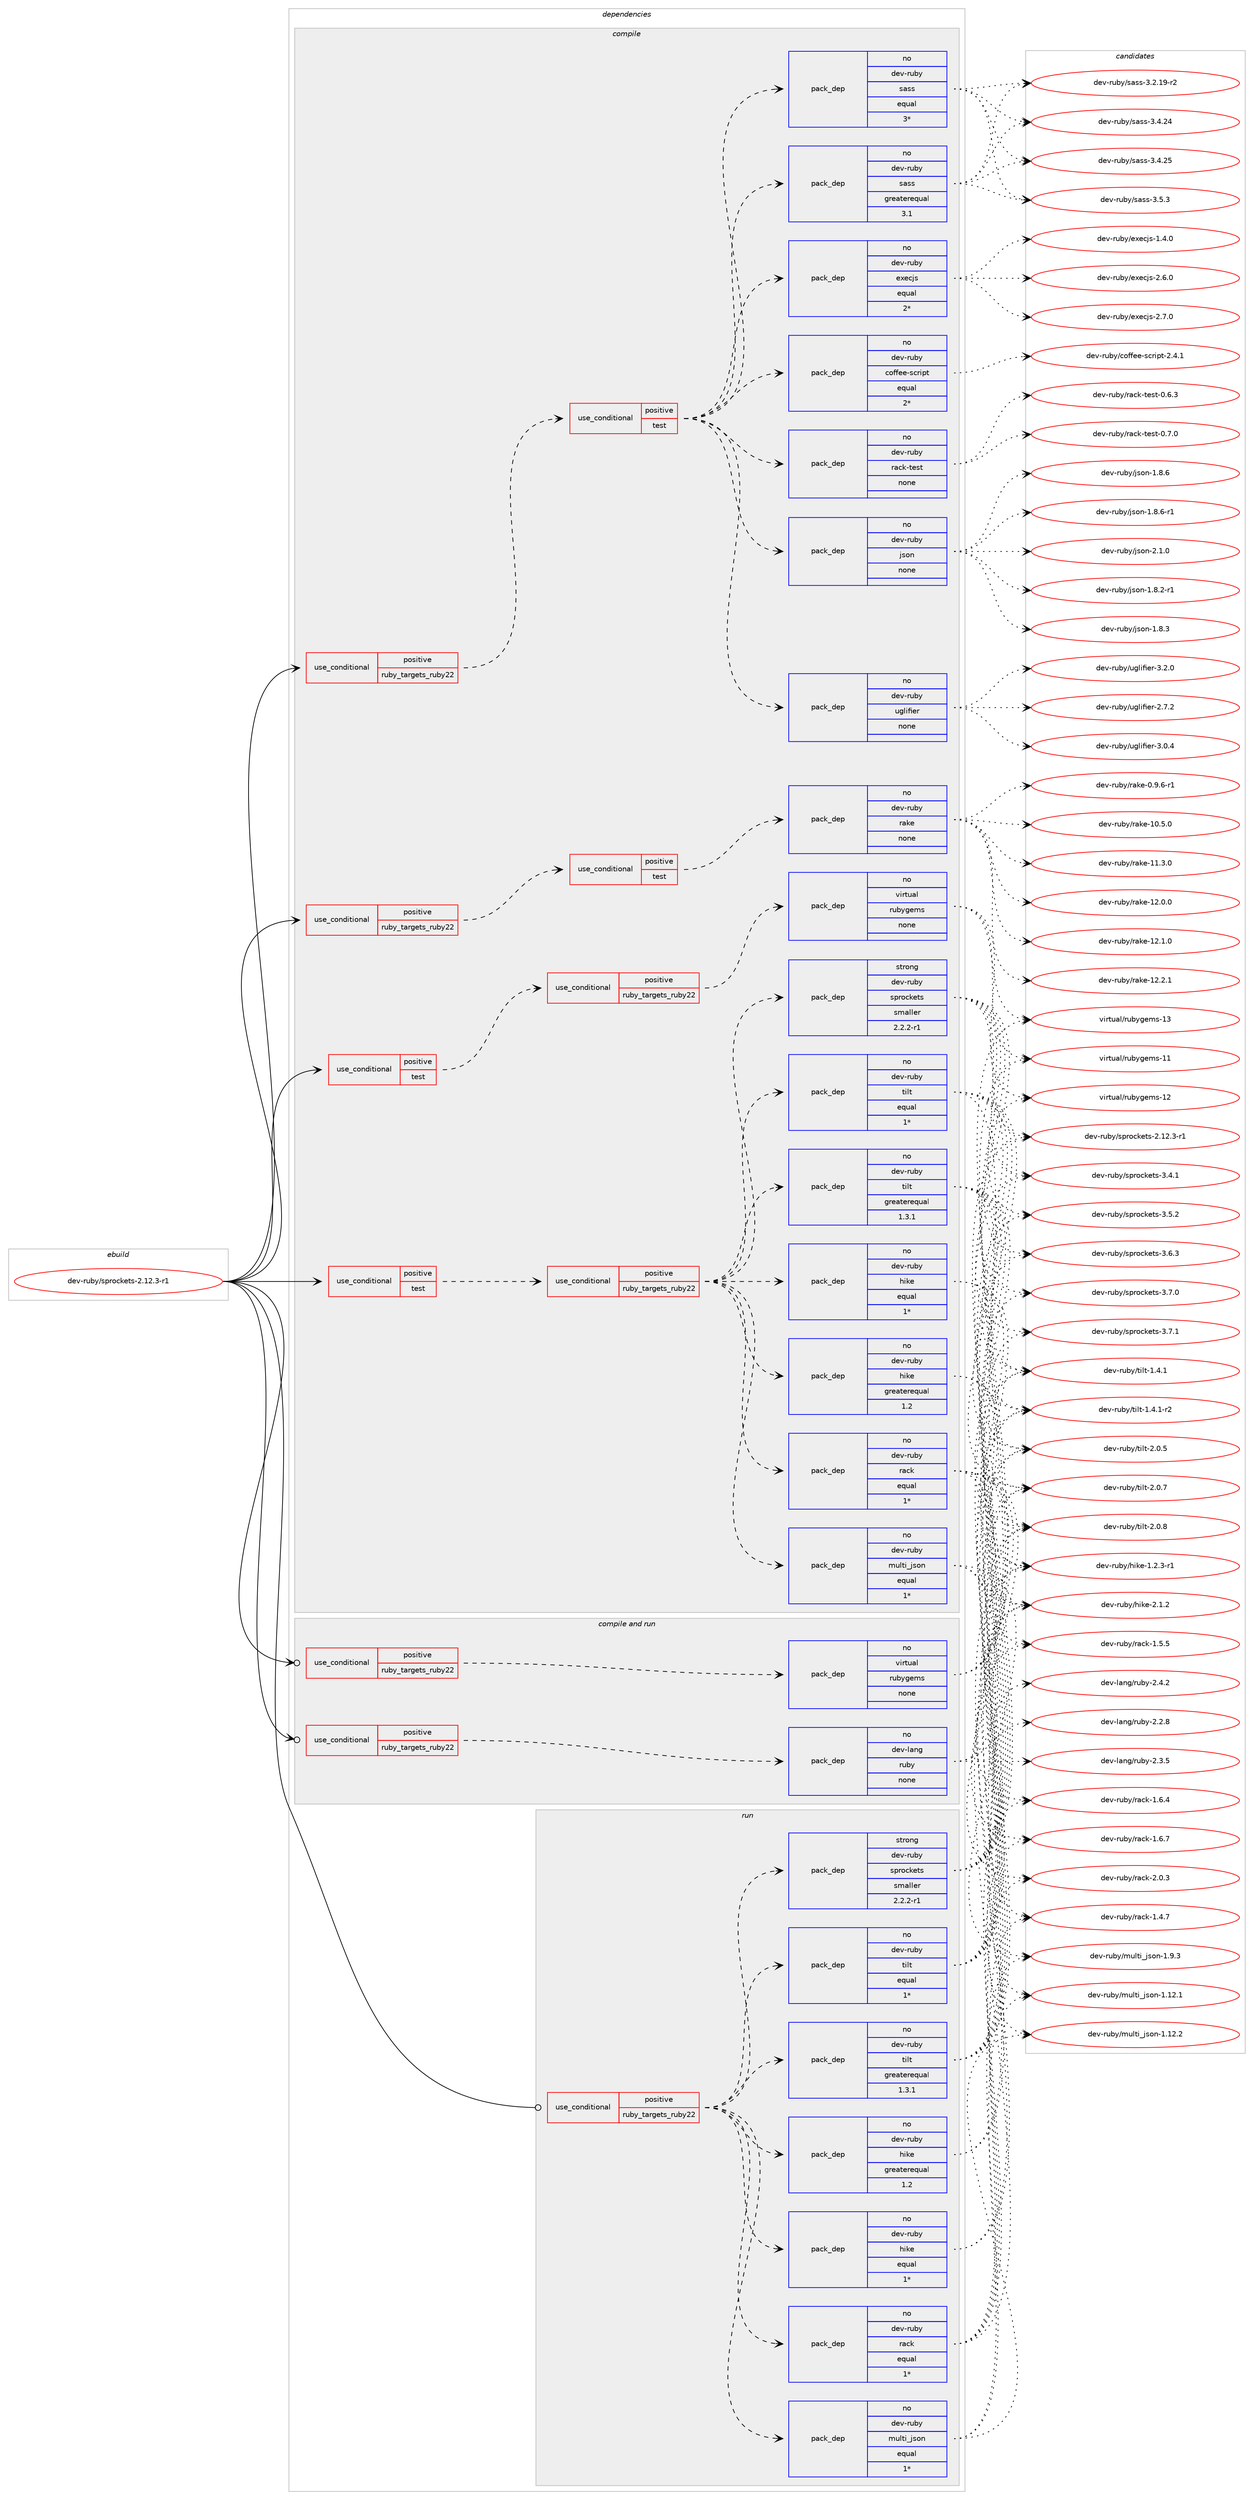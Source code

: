 digraph prolog {

# *************
# Graph options
# *************

newrank=true;
concentrate=true;
compound=true;
graph [rankdir=LR,fontname=Helvetica,fontsize=10,ranksep=1.5];#, ranksep=2.5, nodesep=0.2];
edge  [arrowhead=vee];
node  [fontname=Helvetica,fontsize=10];

# **********
# The ebuild
# **********

subgraph cluster_leftcol {
color=gray;
rank=same;
label=<<i>ebuild</i>>;
id [label="dev-ruby/sprockets-2.12.3-r1", color=red, width=4, href="../dev-ruby/sprockets-2.12.3-r1.svg"];
}

# ****************
# The dependencies
# ****************

subgraph cluster_midcol {
color=gray;
label=<<i>dependencies</i>>;
subgraph cluster_compile {
fillcolor="#eeeeee";
style=filled;
label=<<i>compile</i>>;
subgraph cond73875 {
dependency272503 [label=<<TABLE BORDER="0" CELLBORDER="1" CELLSPACING="0" CELLPADDING="4"><TR><TD ROWSPAN="3" CELLPADDING="10">use_conditional</TD></TR><TR><TD>positive</TD></TR><TR><TD>ruby_targets_ruby22</TD></TR></TABLE>>, shape=none, color=red];
subgraph cond73876 {
dependency272504 [label=<<TABLE BORDER="0" CELLBORDER="1" CELLSPACING="0" CELLPADDING="4"><TR><TD ROWSPAN="3" CELLPADDING="10">use_conditional</TD></TR><TR><TD>positive</TD></TR><TR><TD>test</TD></TR></TABLE>>, shape=none, color=red];
subgraph pack194512 {
dependency272505 [label=<<TABLE BORDER="0" CELLBORDER="1" CELLSPACING="0" CELLPADDING="4" WIDTH="220"><TR><TD ROWSPAN="6" CELLPADDING="30">pack_dep</TD></TR><TR><TD WIDTH="110">no</TD></TR><TR><TD>dev-ruby</TD></TR><TR><TD>json</TD></TR><TR><TD>none</TD></TR><TR><TD></TD></TR></TABLE>>, shape=none, color=blue];
}
dependency272504:e -> dependency272505:w [weight=20,style="dashed",arrowhead="vee"];
subgraph pack194513 {
dependency272506 [label=<<TABLE BORDER="0" CELLBORDER="1" CELLSPACING="0" CELLPADDING="4" WIDTH="220"><TR><TD ROWSPAN="6" CELLPADDING="30">pack_dep</TD></TR><TR><TD WIDTH="110">no</TD></TR><TR><TD>dev-ruby</TD></TR><TR><TD>rack-test</TD></TR><TR><TD>none</TD></TR><TR><TD></TD></TR></TABLE>>, shape=none, color=blue];
}
dependency272504:e -> dependency272506:w [weight=20,style="dashed",arrowhead="vee"];
subgraph pack194514 {
dependency272507 [label=<<TABLE BORDER="0" CELLBORDER="1" CELLSPACING="0" CELLPADDING="4" WIDTH="220"><TR><TD ROWSPAN="6" CELLPADDING="30">pack_dep</TD></TR><TR><TD WIDTH="110">no</TD></TR><TR><TD>dev-ruby</TD></TR><TR><TD>coffee-script</TD></TR><TR><TD>equal</TD></TR><TR><TD>2*</TD></TR></TABLE>>, shape=none, color=blue];
}
dependency272504:e -> dependency272507:w [weight=20,style="dashed",arrowhead="vee"];
subgraph pack194515 {
dependency272508 [label=<<TABLE BORDER="0" CELLBORDER="1" CELLSPACING="0" CELLPADDING="4" WIDTH="220"><TR><TD ROWSPAN="6" CELLPADDING="30">pack_dep</TD></TR><TR><TD WIDTH="110">no</TD></TR><TR><TD>dev-ruby</TD></TR><TR><TD>execjs</TD></TR><TR><TD>equal</TD></TR><TR><TD>2*</TD></TR></TABLE>>, shape=none, color=blue];
}
dependency272504:e -> dependency272508:w [weight=20,style="dashed",arrowhead="vee"];
subgraph pack194516 {
dependency272509 [label=<<TABLE BORDER="0" CELLBORDER="1" CELLSPACING="0" CELLPADDING="4" WIDTH="220"><TR><TD ROWSPAN="6" CELLPADDING="30">pack_dep</TD></TR><TR><TD WIDTH="110">no</TD></TR><TR><TD>dev-ruby</TD></TR><TR><TD>sass</TD></TR><TR><TD>equal</TD></TR><TR><TD>3*</TD></TR></TABLE>>, shape=none, color=blue];
}
dependency272504:e -> dependency272509:w [weight=20,style="dashed",arrowhead="vee"];
subgraph pack194517 {
dependency272510 [label=<<TABLE BORDER="0" CELLBORDER="1" CELLSPACING="0" CELLPADDING="4" WIDTH="220"><TR><TD ROWSPAN="6" CELLPADDING="30">pack_dep</TD></TR><TR><TD WIDTH="110">no</TD></TR><TR><TD>dev-ruby</TD></TR><TR><TD>sass</TD></TR><TR><TD>greaterequal</TD></TR><TR><TD>3.1</TD></TR></TABLE>>, shape=none, color=blue];
}
dependency272504:e -> dependency272510:w [weight=20,style="dashed",arrowhead="vee"];
subgraph pack194518 {
dependency272511 [label=<<TABLE BORDER="0" CELLBORDER="1" CELLSPACING="0" CELLPADDING="4" WIDTH="220"><TR><TD ROWSPAN="6" CELLPADDING="30">pack_dep</TD></TR><TR><TD WIDTH="110">no</TD></TR><TR><TD>dev-ruby</TD></TR><TR><TD>uglifier</TD></TR><TR><TD>none</TD></TR><TR><TD></TD></TR></TABLE>>, shape=none, color=blue];
}
dependency272504:e -> dependency272511:w [weight=20,style="dashed",arrowhead="vee"];
}
dependency272503:e -> dependency272504:w [weight=20,style="dashed",arrowhead="vee"];
}
id:e -> dependency272503:w [weight=20,style="solid",arrowhead="vee"];
subgraph cond73877 {
dependency272512 [label=<<TABLE BORDER="0" CELLBORDER="1" CELLSPACING="0" CELLPADDING="4"><TR><TD ROWSPAN="3" CELLPADDING="10">use_conditional</TD></TR><TR><TD>positive</TD></TR><TR><TD>ruby_targets_ruby22</TD></TR></TABLE>>, shape=none, color=red];
subgraph cond73878 {
dependency272513 [label=<<TABLE BORDER="0" CELLBORDER="1" CELLSPACING="0" CELLPADDING="4"><TR><TD ROWSPAN="3" CELLPADDING="10">use_conditional</TD></TR><TR><TD>positive</TD></TR><TR><TD>test</TD></TR></TABLE>>, shape=none, color=red];
subgraph pack194519 {
dependency272514 [label=<<TABLE BORDER="0" CELLBORDER="1" CELLSPACING="0" CELLPADDING="4" WIDTH="220"><TR><TD ROWSPAN="6" CELLPADDING="30">pack_dep</TD></TR><TR><TD WIDTH="110">no</TD></TR><TR><TD>dev-ruby</TD></TR><TR><TD>rake</TD></TR><TR><TD>none</TD></TR><TR><TD></TD></TR></TABLE>>, shape=none, color=blue];
}
dependency272513:e -> dependency272514:w [weight=20,style="dashed",arrowhead="vee"];
}
dependency272512:e -> dependency272513:w [weight=20,style="dashed",arrowhead="vee"];
}
id:e -> dependency272512:w [weight=20,style="solid",arrowhead="vee"];
subgraph cond73879 {
dependency272515 [label=<<TABLE BORDER="0" CELLBORDER="1" CELLSPACING="0" CELLPADDING="4"><TR><TD ROWSPAN="3" CELLPADDING="10">use_conditional</TD></TR><TR><TD>positive</TD></TR><TR><TD>test</TD></TR></TABLE>>, shape=none, color=red];
subgraph cond73880 {
dependency272516 [label=<<TABLE BORDER="0" CELLBORDER="1" CELLSPACING="0" CELLPADDING="4"><TR><TD ROWSPAN="3" CELLPADDING="10">use_conditional</TD></TR><TR><TD>positive</TD></TR><TR><TD>ruby_targets_ruby22</TD></TR></TABLE>>, shape=none, color=red];
subgraph pack194520 {
dependency272517 [label=<<TABLE BORDER="0" CELLBORDER="1" CELLSPACING="0" CELLPADDING="4" WIDTH="220"><TR><TD ROWSPAN="6" CELLPADDING="30">pack_dep</TD></TR><TR><TD WIDTH="110">no</TD></TR><TR><TD>dev-ruby</TD></TR><TR><TD>hike</TD></TR><TR><TD>equal</TD></TR><TR><TD>1*</TD></TR></TABLE>>, shape=none, color=blue];
}
dependency272516:e -> dependency272517:w [weight=20,style="dashed",arrowhead="vee"];
subgraph pack194521 {
dependency272518 [label=<<TABLE BORDER="0" CELLBORDER="1" CELLSPACING="0" CELLPADDING="4" WIDTH="220"><TR><TD ROWSPAN="6" CELLPADDING="30">pack_dep</TD></TR><TR><TD WIDTH="110">no</TD></TR><TR><TD>dev-ruby</TD></TR><TR><TD>hike</TD></TR><TR><TD>greaterequal</TD></TR><TR><TD>1.2</TD></TR></TABLE>>, shape=none, color=blue];
}
dependency272516:e -> dependency272518:w [weight=20,style="dashed",arrowhead="vee"];
subgraph pack194522 {
dependency272519 [label=<<TABLE BORDER="0" CELLBORDER="1" CELLSPACING="0" CELLPADDING="4" WIDTH="220"><TR><TD ROWSPAN="6" CELLPADDING="30">pack_dep</TD></TR><TR><TD WIDTH="110">no</TD></TR><TR><TD>dev-ruby</TD></TR><TR><TD>multi_json</TD></TR><TR><TD>equal</TD></TR><TR><TD>1*</TD></TR></TABLE>>, shape=none, color=blue];
}
dependency272516:e -> dependency272519:w [weight=20,style="dashed",arrowhead="vee"];
subgraph pack194523 {
dependency272520 [label=<<TABLE BORDER="0" CELLBORDER="1" CELLSPACING="0" CELLPADDING="4" WIDTH="220"><TR><TD ROWSPAN="6" CELLPADDING="30">pack_dep</TD></TR><TR><TD WIDTH="110">no</TD></TR><TR><TD>dev-ruby</TD></TR><TR><TD>rack</TD></TR><TR><TD>equal</TD></TR><TR><TD>1*</TD></TR></TABLE>>, shape=none, color=blue];
}
dependency272516:e -> dependency272520:w [weight=20,style="dashed",arrowhead="vee"];
subgraph pack194524 {
dependency272521 [label=<<TABLE BORDER="0" CELLBORDER="1" CELLSPACING="0" CELLPADDING="4" WIDTH="220"><TR><TD ROWSPAN="6" CELLPADDING="30">pack_dep</TD></TR><TR><TD WIDTH="110">no</TD></TR><TR><TD>dev-ruby</TD></TR><TR><TD>tilt</TD></TR><TR><TD>equal</TD></TR><TR><TD>1*</TD></TR></TABLE>>, shape=none, color=blue];
}
dependency272516:e -> dependency272521:w [weight=20,style="dashed",arrowhead="vee"];
subgraph pack194525 {
dependency272522 [label=<<TABLE BORDER="0" CELLBORDER="1" CELLSPACING="0" CELLPADDING="4" WIDTH="220"><TR><TD ROWSPAN="6" CELLPADDING="30">pack_dep</TD></TR><TR><TD WIDTH="110">no</TD></TR><TR><TD>dev-ruby</TD></TR><TR><TD>tilt</TD></TR><TR><TD>greaterequal</TD></TR><TR><TD>1.3.1</TD></TR></TABLE>>, shape=none, color=blue];
}
dependency272516:e -> dependency272522:w [weight=20,style="dashed",arrowhead="vee"];
subgraph pack194526 {
dependency272523 [label=<<TABLE BORDER="0" CELLBORDER="1" CELLSPACING="0" CELLPADDING="4" WIDTH="220"><TR><TD ROWSPAN="6" CELLPADDING="30">pack_dep</TD></TR><TR><TD WIDTH="110">strong</TD></TR><TR><TD>dev-ruby</TD></TR><TR><TD>sprockets</TD></TR><TR><TD>smaller</TD></TR><TR><TD>2.2.2-r1</TD></TR></TABLE>>, shape=none, color=blue];
}
dependency272516:e -> dependency272523:w [weight=20,style="dashed",arrowhead="vee"];
}
dependency272515:e -> dependency272516:w [weight=20,style="dashed",arrowhead="vee"];
}
id:e -> dependency272515:w [weight=20,style="solid",arrowhead="vee"];
subgraph cond73881 {
dependency272524 [label=<<TABLE BORDER="0" CELLBORDER="1" CELLSPACING="0" CELLPADDING="4"><TR><TD ROWSPAN="3" CELLPADDING="10">use_conditional</TD></TR><TR><TD>positive</TD></TR><TR><TD>test</TD></TR></TABLE>>, shape=none, color=red];
subgraph cond73882 {
dependency272525 [label=<<TABLE BORDER="0" CELLBORDER="1" CELLSPACING="0" CELLPADDING="4"><TR><TD ROWSPAN="3" CELLPADDING="10">use_conditional</TD></TR><TR><TD>positive</TD></TR><TR><TD>ruby_targets_ruby22</TD></TR></TABLE>>, shape=none, color=red];
subgraph pack194527 {
dependency272526 [label=<<TABLE BORDER="0" CELLBORDER="1" CELLSPACING="0" CELLPADDING="4" WIDTH="220"><TR><TD ROWSPAN="6" CELLPADDING="30">pack_dep</TD></TR><TR><TD WIDTH="110">no</TD></TR><TR><TD>virtual</TD></TR><TR><TD>rubygems</TD></TR><TR><TD>none</TD></TR><TR><TD></TD></TR></TABLE>>, shape=none, color=blue];
}
dependency272525:e -> dependency272526:w [weight=20,style="dashed",arrowhead="vee"];
}
dependency272524:e -> dependency272525:w [weight=20,style="dashed",arrowhead="vee"];
}
id:e -> dependency272524:w [weight=20,style="solid",arrowhead="vee"];
}
subgraph cluster_compileandrun {
fillcolor="#eeeeee";
style=filled;
label=<<i>compile and run</i>>;
subgraph cond73883 {
dependency272527 [label=<<TABLE BORDER="0" CELLBORDER="1" CELLSPACING="0" CELLPADDING="4"><TR><TD ROWSPAN="3" CELLPADDING="10">use_conditional</TD></TR><TR><TD>positive</TD></TR><TR><TD>ruby_targets_ruby22</TD></TR></TABLE>>, shape=none, color=red];
subgraph pack194528 {
dependency272528 [label=<<TABLE BORDER="0" CELLBORDER="1" CELLSPACING="0" CELLPADDING="4" WIDTH="220"><TR><TD ROWSPAN="6" CELLPADDING="30">pack_dep</TD></TR><TR><TD WIDTH="110">no</TD></TR><TR><TD>dev-lang</TD></TR><TR><TD>ruby</TD></TR><TR><TD>none</TD></TR><TR><TD></TD></TR></TABLE>>, shape=none, color=blue];
}
dependency272527:e -> dependency272528:w [weight=20,style="dashed",arrowhead="vee"];
}
id:e -> dependency272527:w [weight=20,style="solid",arrowhead="odotvee"];
subgraph cond73884 {
dependency272529 [label=<<TABLE BORDER="0" CELLBORDER="1" CELLSPACING="0" CELLPADDING="4"><TR><TD ROWSPAN="3" CELLPADDING="10">use_conditional</TD></TR><TR><TD>positive</TD></TR><TR><TD>ruby_targets_ruby22</TD></TR></TABLE>>, shape=none, color=red];
subgraph pack194529 {
dependency272530 [label=<<TABLE BORDER="0" CELLBORDER="1" CELLSPACING="0" CELLPADDING="4" WIDTH="220"><TR><TD ROWSPAN="6" CELLPADDING="30">pack_dep</TD></TR><TR><TD WIDTH="110">no</TD></TR><TR><TD>virtual</TD></TR><TR><TD>rubygems</TD></TR><TR><TD>none</TD></TR><TR><TD></TD></TR></TABLE>>, shape=none, color=blue];
}
dependency272529:e -> dependency272530:w [weight=20,style="dashed",arrowhead="vee"];
}
id:e -> dependency272529:w [weight=20,style="solid",arrowhead="odotvee"];
}
subgraph cluster_run {
fillcolor="#eeeeee";
style=filled;
label=<<i>run</i>>;
subgraph cond73885 {
dependency272531 [label=<<TABLE BORDER="0" CELLBORDER="1" CELLSPACING="0" CELLPADDING="4"><TR><TD ROWSPAN="3" CELLPADDING="10">use_conditional</TD></TR><TR><TD>positive</TD></TR><TR><TD>ruby_targets_ruby22</TD></TR></TABLE>>, shape=none, color=red];
subgraph pack194530 {
dependency272532 [label=<<TABLE BORDER="0" CELLBORDER="1" CELLSPACING="0" CELLPADDING="4" WIDTH="220"><TR><TD ROWSPAN="6" CELLPADDING="30">pack_dep</TD></TR><TR><TD WIDTH="110">no</TD></TR><TR><TD>dev-ruby</TD></TR><TR><TD>hike</TD></TR><TR><TD>equal</TD></TR><TR><TD>1*</TD></TR></TABLE>>, shape=none, color=blue];
}
dependency272531:e -> dependency272532:w [weight=20,style="dashed",arrowhead="vee"];
subgraph pack194531 {
dependency272533 [label=<<TABLE BORDER="0" CELLBORDER="1" CELLSPACING="0" CELLPADDING="4" WIDTH="220"><TR><TD ROWSPAN="6" CELLPADDING="30">pack_dep</TD></TR><TR><TD WIDTH="110">no</TD></TR><TR><TD>dev-ruby</TD></TR><TR><TD>hike</TD></TR><TR><TD>greaterequal</TD></TR><TR><TD>1.2</TD></TR></TABLE>>, shape=none, color=blue];
}
dependency272531:e -> dependency272533:w [weight=20,style="dashed",arrowhead="vee"];
subgraph pack194532 {
dependency272534 [label=<<TABLE BORDER="0" CELLBORDER="1" CELLSPACING="0" CELLPADDING="4" WIDTH="220"><TR><TD ROWSPAN="6" CELLPADDING="30">pack_dep</TD></TR><TR><TD WIDTH="110">no</TD></TR><TR><TD>dev-ruby</TD></TR><TR><TD>multi_json</TD></TR><TR><TD>equal</TD></TR><TR><TD>1*</TD></TR></TABLE>>, shape=none, color=blue];
}
dependency272531:e -> dependency272534:w [weight=20,style="dashed",arrowhead="vee"];
subgraph pack194533 {
dependency272535 [label=<<TABLE BORDER="0" CELLBORDER="1" CELLSPACING="0" CELLPADDING="4" WIDTH="220"><TR><TD ROWSPAN="6" CELLPADDING="30">pack_dep</TD></TR><TR><TD WIDTH="110">no</TD></TR><TR><TD>dev-ruby</TD></TR><TR><TD>rack</TD></TR><TR><TD>equal</TD></TR><TR><TD>1*</TD></TR></TABLE>>, shape=none, color=blue];
}
dependency272531:e -> dependency272535:w [weight=20,style="dashed",arrowhead="vee"];
subgraph pack194534 {
dependency272536 [label=<<TABLE BORDER="0" CELLBORDER="1" CELLSPACING="0" CELLPADDING="4" WIDTH="220"><TR><TD ROWSPAN="6" CELLPADDING="30">pack_dep</TD></TR><TR><TD WIDTH="110">no</TD></TR><TR><TD>dev-ruby</TD></TR><TR><TD>tilt</TD></TR><TR><TD>equal</TD></TR><TR><TD>1*</TD></TR></TABLE>>, shape=none, color=blue];
}
dependency272531:e -> dependency272536:w [weight=20,style="dashed",arrowhead="vee"];
subgraph pack194535 {
dependency272537 [label=<<TABLE BORDER="0" CELLBORDER="1" CELLSPACING="0" CELLPADDING="4" WIDTH="220"><TR><TD ROWSPAN="6" CELLPADDING="30">pack_dep</TD></TR><TR><TD WIDTH="110">no</TD></TR><TR><TD>dev-ruby</TD></TR><TR><TD>tilt</TD></TR><TR><TD>greaterequal</TD></TR><TR><TD>1.3.1</TD></TR></TABLE>>, shape=none, color=blue];
}
dependency272531:e -> dependency272537:w [weight=20,style="dashed",arrowhead="vee"];
subgraph pack194536 {
dependency272538 [label=<<TABLE BORDER="0" CELLBORDER="1" CELLSPACING="0" CELLPADDING="4" WIDTH="220"><TR><TD ROWSPAN="6" CELLPADDING="30">pack_dep</TD></TR><TR><TD WIDTH="110">strong</TD></TR><TR><TD>dev-ruby</TD></TR><TR><TD>sprockets</TD></TR><TR><TD>smaller</TD></TR><TR><TD>2.2.2-r1</TD></TR></TABLE>>, shape=none, color=blue];
}
dependency272531:e -> dependency272538:w [weight=20,style="dashed",arrowhead="vee"];
}
id:e -> dependency272531:w [weight=20,style="solid",arrowhead="odot"];
}
}

# **************
# The candidates
# **************

subgraph cluster_choices {
rank=same;
color=gray;
label=<<i>candidates</i>>;

subgraph choice194512 {
color=black;
nodesep=1;
choice1001011184511411798121471061151111104549465646504511449 [label="dev-ruby/json-1.8.2-r1", color=red, width=4,href="../dev-ruby/json-1.8.2-r1.svg"];
choice100101118451141179812147106115111110454946564651 [label="dev-ruby/json-1.8.3", color=red, width=4,href="../dev-ruby/json-1.8.3.svg"];
choice100101118451141179812147106115111110454946564654 [label="dev-ruby/json-1.8.6", color=red, width=4,href="../dev-ruby/json-1.8.6.svg"];
choice1001011184511411798121471061151111104549465646544511449 [label="dev-ruby/json-1.8.6-r1", color=red, width=4,href="../dev-ruby/json-1.8.6-r1.svg"];
choice100101118451141179812147106115111110455046494648 [label="dev-ruby/json-2.1.0", color=red, width=4,href="../dev-ruby/json-2.1.0.svg"];
dependency272505:e -> choice1001011184511411798121471061151111104549465646504511449:w [style=dotted,weight="100"];
dependency272505:e -> choice100101118451141179812147106115111110454946564651:w [style=dotted,weight="100"];
dependency272505:e -> choice100101118451141179812147106115111110454946564654:w [style=dotted,weight="100"];
dependency272505:e -> choice1001011184511411798121471061151111104549465646544511449:w [style=dotted,weight="100"];
dependency272505:e -> choice100101118451141179812147106115111110455046494648:w [style=dotted,weight="100"];
}
subgraph choice194513 {
color=black;
nodesep=1;
choice100101118451141179812147114979910745116101115116454846544651 [label="dev-ruby/rack-test-0.6.3", color=red, width=4,href="../dev-ruby/rack-test-0.6.3.svg"];
choice100101118451141179812147114979910745116101115116454846554648 [label="dev-ruby/rack-test-0.7.0", color=red, width=4,href="../dev-ruby/rack-test-0.7.0.svg"];
dependency272506:e -> choice100101118451141179812147114979910745116101115116454846544651:w [style=dotted,weight="100"];
dependency272506:e -> choice100101118451141179812147114979910745116101115116454846554648:w [style=dotted,weight="100"];
}
subgraph choice194514 {
color=black;
nodesep=1;
choice100101118451141179812147991111021021011014511599114105112116455046524649 [label="dev-ruby/coffee-script-2.4.1", color=red, width=4,href="../dev-ruby/coffee-script-2.4.1.svg"];
dependency272507:e -> choice100101118451141179812147991111021021011014511599114105112116455046524649:w [style=dotted,weight="100"];
}
subgraph choice194515 {
color=black;
nodesep=1;
choice10010111845114117981214710112010199106115454946524648 [label="dev-ruby/execjs-1.4.0", color=red, width=4,href="../dev-ruby/execjs-1.4.0.svg"];
choice10010111845114117981214710112010199106115455046544648 [label="dev-ruby/execjs-2.6.0", color=red, width=4,href="../dev-ruby/execjs-2.6.0.svg"];
choice10010111845114117981214710112010199106115455046554648 [label="dev-ruby/execjs-2.7.0", color=red, width=4,href="../dev-ruby/execjs-2.7.0.svg"];
dependency272508:e -> choice10010111845114117981214710112010199106115454946524648:w [style=dotted,weight="100"];
dependency272508:e -> choice10010111845114117981214710112010199106115455046544648:w [style=dotted,weight="100"];
dependency272508:e -> choice10010111845114117981214710112010199106115455046554648:w [style=dotted,weight="100"];
}
subgraph choice194516 {
color=black;
nodesep=1;
choice10010111845114117981214711597115115455146504649574511450 [label="dev-ruby/sass-3.2.19-r2", color=red, width=4,href="../dev-ruby/sass-3.2.19-r2.svg"];
choice1001011184511411798121471159711511545514652465052 [label="dev-ruby/sass-3.4.24", color=red, width=4,href="../dev-ruby/sass-3.4.24.svg"];
choice1001011184511411798121471159711511545514652465053 [label="dev-ruby/sass-3.4.25", color=red, width=4,href="../dev-ruby/sass-3.4.25.svg"];
choice10010111845114117981214711597115115455146534651 [label="dev-ruby/sass-3.5.3", color=red, width=4,href="../dev-ruby/sass-3.5.3.svg"];
dependency272509:e -> choice10010111845114117981214711597115115455146504649574511450:w [style=dotted,weight="100"];
dependency272509:e -> choice1001011184511411798121471159711511545514652465052:w [style=dotted,weight="100"];
dependency272509:e -> choice1001011184511411798121471159711511545514652465053:w [style=dotted,weight="100"];
dependency272509:e -> choice10010111845114117981214711597115115455146534651:w [style=dotted,weight="100"];
}
subgraph choice194517 {
color=black;
nodesep=1;
choice10010111845114117981214711597115115455146504649574511450 [label="dev-ruby/sass-3.2.19-r2", color=red, width=4,href="../dev-ruby/sass-3.2.19-r2.svg"];
choice1001011184511411798121471159711511545514652465052 [label="dev-ruby/sass-3.4.24", color=red, width=4,href="../dev-ruby/sass-3.4.24.svg"];
choice1001011184511411798121471159711511545514652465053 [label="dev-ruby/sass-3.4.25", color=red, width=4,href="../dev-ruby/sass-3.4.25.svg"];
choice10010111845114117981214711597115115455146534651 [label="dev-ruby/sass-3.5.3", color=red, width=4,href="../dev-ruby/sass-3.5.3.svg"];
dependency272510:e -> choice10010111845114117981214711597115115455146504649574511450:w [style=dotted,weight="100"];
dependency272510:e -> choice1001011184511411798121471159711511545514652465052:w [style=dotted,weight="100"];
dependency272510:e -> choice1001011184511411798121471159711511545514652465053:w [style=dotted,weight="100"];
dependency272510:e -> choice10010111845114117981214711597115115455146534651:w [style=dotted,weight="100"];
}
subgraph choice194518 {
color=black;
nodesep=1;
choice100101118451141179812147117103108105102105101114455046554650 [label="dev-ruby/uglifier-2.7.2", color=red, width=4,href="../dev-ruby/uglifier-2.7.2.svg"];
choice100101118451141179812147117103108105102105101114455146484652 [label="dev-ruby/uglifier-3.0.4", color=red, width=4,href="../dev-ruby/uglifier-3.0.4.svg"];
choice100101118451141179812147117103108105102105101114455146504648 [label="dev-ruby/uglifier-3.2.0", color=red, width=4,href="../dev-ruby/uglifier-3.2.0.svg"];
dependency272511:e -> choice100101118451141179812147117103108105102105101114455046554650:w [style=dotted,weight="100"];
dependency272511:e -> choice100101118451141179812147117103108105102105101114455146484652:w [style=dotted,weight="100"];
dependency272511:e -> choice100101118451141179812147117103108105102105101114455146504648:w [style=dotted,weight="100"];
}
subgraph choice194519 {
color=black;
nodesep=1;
choice100101118451141179812147114971071014548465746544511449 [label="dev-ruby/rake-0.9.6-r1", color=red, width=4,href="../dev-ruby/rake-0.9.6-r1.svg"];
choice1001011184511411798121471149710710145494846534648 [label="dev-ruby/rake-10.5.0", color=red, width=4,href="../dev-ruby/rake-10.5.0.svg"];
choice1001011184511411798121471149710710145494946514648 [label="dev-ruby/rake-11.3.0", color=red, width=4,href="../dev-ruby/rake-11.3.0.svg"];
choice1001011184511411798121471149710710145495046484648 [label="dev-ruby/rake-12.0.0", color=red, width=4,href="../dev-ruby/rake-12.0.0.svg"];
choice1001011184511411798121471149710710145495046494648 [label="dev-ruby/rake-12.1.0", color=red, width=4,href="../dev-ruby/rake-12.1.0.svg"];
choice1001011184511411798121471149710710145495046504649 [label="dev-ruby/rake-12.2.1", color=red, width=4,href="../dev-ruby/rake-12.2.1.svg"];
dependency272514:e -> choice100101118451141179812147114971071014548465746544511449:w [style=dotted,weight="100"];
dependency272514:e -> choice1001011184511411798121471149710710145494846534648:w [style=dotted,weight="100"];
dependency272514:e -> choice1001011184511411798121471149710710145494946514648:w [style=dotted,weight="100"];
dependency272514:e -> choice1001011184511411798121471149710710145495046484648:w [style=dotted,weight="100"];
dependency272514:e -> choice1001011184511411798121471149710710145495046494648:w [style=dotted,weight="100"];
dependency272514:e -> choice1001011184511411798121471149710710145495046504649:w [style=dotted,weight="100"];
}
subgraph choice194520 {
color=black;
nodesep=1;
choice1001011184511411798121471041051071014549465046514511449 [label="dev-ruby/hike-1.2.3-r1", color=red, width=4,href="../dev-ruby/hike-1.2.3-r1.svg"];
choice100101118451141179812147104105107101455046494650 [label="dev-ruby/hike-2.1.2", color=red, width=4,href="../dev-ruby/hike-2.1.2.svg"];
dependency272517:e -> choice1001011184511411798121471041051071014549465046514511449:w [style=dotted,weight="100"];
dependency272517:e -> choice100101118451141179812147104105107101455046494650:w [style=dotted,weight="100"];
}
subgraph choice194521 {
color=black;
nodesep=1;
choice1001011184511411798121471041051071014549465046514511449 [label="dev-ruby/hike-1.2.3-r1", color=red, width=4,href="../dev-ruby/hike-1.2.3-r1.svg"];
choice100101118451141179812147104105107101455046494650 [label="dev-ruby/hike-2.1.2", color=red, width=4,href="../dev-ruby/hike-2.1.2.svg"];
dependency272518:e -> choice1001011184511411798121471041051071014549465046514511449:w [style=dotted,weight="100"];
dependency272518:e -> choice100101118451141179812147104105107101455046494650:w [style=dotted,weight="100"];
}
subgraph choice194522 {
color=black;
nodesep=1;
choice1001011184511411798121471091171081161059510611511111045494649504649 [label="dev-ruby/multi_json-1.12.1", color=red, width=4,href="../dev-ruby/multi_json-1.12.1.svg"];
choice1001011184511411798121471091171081161059510611511111045494649504650 [label="dev-ruby/multi_json-1.12.2", color=red, width=4,href="../dev-ruby/multi_json-1.12.2.svg"];
choice10010111845114117981214710911710811610595106115111110454946574651 [label="dev-ruby/multi_json-1.9.3", color=red, width=4,href="../dev-ruby/multi_json-1.9.3.svg"];
dependency272519:e -> choice1001011184511411798121471091171081161059510611511111045494649504649:w [style=dotted,weight="100"];
dependency272519:e -> choice1001011184511411798121471091171081161059510611511111045494649504650:w [style=dotted,weight="100"];
dependency272519:e -> choice10010111845114117981214710911710811610595106115111110454946574651:w [style=dotted,weight="100"];
}
subgraph choice194523 {
color=black;
nodesep=1;
choice1001011184511411798121471149799107454946524655 [label="dev-ruby/rack-1.4.7", color=red, width=4,href="../dev-ruby/rack-1.4.7.svg"];
choice1001011184511411798121471149799107454946534653 [label="dev-ruby/rack-1.5.5", color=red, width=4,href="../dev-ruby/rack-1.5.5.svg"];
choice1001011184511411798121471149799107454946544652 [label="dev-ruby/rack-1.6.4", color=red, width=4,href="../dev-ruby/rack-1.6.4.svg"];
choice1001011184511411798121471149799107454946544655 [label="dev-ruby/rack-1.6.7", color=red, width=4,href="../dev-ruby/rack-1.6.7.svg"];
choice1001011184511411798121471149799107455046484651 [label="dev-ruby/rack-2.0.3", color=red, width=4,href="../dev-ruby/rack-2.0.3.svg"];
dependency272520:e -> choice1001011184511411798121471149799107454946524655:w [style=dotted,weight="100"];
dependency272520:e -> choice1001011184511411798121471149799107454946534653:w [style=dotted,weight="100"];
dependency272520:e -> choice1001011184511411798121471149799107454946544652:w [style=dotted,weight="100"];
dependency272520:e -> choice1001011184511411798121471149799107454946544655:w [style=dotted,weight="100"];
dependency272520:e -> choice1001011184511411798121471149799107455046484651:w [style=dotted,weight="100"];
}
subgraph choice194524 {
color=black;
nodesep=1;
choice100101118451141179812147116105108116454946524649 [label="dev-ruby/tilt-1.4.1", color=red, width=4,href="../dev-ruby/tilt-1.4.1.svg"];
choice1001011184511411798121471161051081164549465246494511450 [label="dev-ruby/tilt-1.4.1-r2", color=red, width=4,href="../dev-ruby/tilt-1.4.1-r2.svg"];
choice100101118451141179812147116105108116455046484653 [label="dev-ruby/tilt-2.0.5", color=red, width=4,href="../dev-ruby/tilt-2.0.5.svg"];
choice100101118451141179812147116105108116455046484655 [label="dev-ruby/tilt-2.0.7", color=red, width=4,href="../dev-ruby/tilt-2.0.7.svg"];
choice100101118451141179812147116105108116455046484656 [label="dev-ruby/tilt-2.0.8", color=red, width=4,href="../dev-ruby/tilt-2.0.8.svg"];
dependency272521:e -> choice100101118451141179812147116105108116454946524649:w [style=dotted,weight="100"];
dependency272521:e -> choice1001011184511411798121471161051081164549465246494511450:w [style=dotted,weight="100"];
dependency272521:e -> choice100101118451141179812147116105108116455046484653:w [style=dotted,weight="100"];
dependency272521:e -> choice100101118451141179812147116105108116455046484655:w [style=dotted,weight="100"];
dependency272521:e -> choice100101118451141179812147116105108116455046484656:w [style=dotted,weight="100"];
}
subgraph choice194525 {
color=black;
nodesep=1;
choice100101118451141179812147116105108116454946524649 [label="dev-ruby/tilt-1.4.1", color=red, width=4,href="../dev-ruby/tilt-1.4.1.svg"];
choice1001011184511411798121471161051081164549465246494511450 [label="dev-ruby/tilt-1.4.1-r2", color=red, width=4,href="../dev-ruby/tilt-1.4.1-r2.svg"];
choice100101118451141179812147116105108116455046484653 [label="dev-ruby/tilt-2.0.5", color=red, width=4,href="../dev-ruby/tilt-2.0.5.svg"];
choice100101118451141179812147116105108116455046484655 [label="dev-ruby/tilt-2.0.7", color=red, width=4,href="../dev-ruby/tilt-2.0.7.svg"];
choice100101118451141179812147116105108116455046484656 [label="dev-ruby/tilt-2.0.8", color=red, width=4,href="../dev-ruby/tilt-2.0.8.svg"];
dependency272522:e -> choice100101118451141179812147116105108116454946524649:w [style=dotted,weight="100"];
dependency272522:e -> choice1001011184511411798121471161051081164549465246494511450:w [style=dotted,weight="100"];
dependency272522:e -> choice100101118451141179812147116105108116455046484653:w [style=dotted,weight="100"];
dependency272522:e -> choice100101118451141179812147116105108116455046484655:w [style=dotted,weight="100"];
dependency272522:e -> choice100101118451141179812147116105108116455046484656:w [style=dotted,weight="100"];
}
subgraph choice194526 {
color=black;
nodesep=1;
choice10010111845114117981214711511211411199107101116115455046495046514511449 [label="dev-ruby/sprockets-2.12.3-r1", color=red, width=4,href="../dev-ruby/sprockets-2.12.3-r1.svg"];
choice10010111845114117981214711511211411199107101116115455146524649 [label="dev-ruby/sprockets-3.4.1", color=red, width=4,href="../dev-ruby/sprockets-3.4.1.svg"];
choice10010111845114117981214711511211411199107101116115455146534650 [label="dev-ruby/sprockets-3.5.2", color=red, width=4,href="../dev-ruby/sprockets-3.5.2.svg"];
choice10010111845114117981214711511211411199107101116115455146544651 [label="dev-ruby/sprockets-3.6.3", color=red, width=4,href="../dev-ruby/sprockets-3.6.3.svg"];
choice10010111845114117981214711511211411199107101116115455146554648 [label="dev-ruby/sprockets-3.7.0", color=red, width=4,href="../dev-ruby/sprockets-3.7.0.svg"];
choice10010111845114117981214711511211411199107101116115455146554649 [label="dev-ruby/sprockets-3.7.1", color=red, width=4,href="../dev-ruby/sprockets-3.7.1.svg"];
dependency272523:e -> choice10010111845114117981214711511211411199107101116115455046495046514511449:w [style=dotted,weight="100"];
dependency272523:e -> choice10010111845114117981214711511211411199107101116115455146524649:w [style=dotted,weight="100"];
dependency272523:e -> choice10010111845114117981214711511211411199107101116115455146534650:w [style=dotted,weight="100"];
dependency272523:e -> choice10010111845114117981214711511211411199107101116115455146544651:w [style=dotted,weight="100"];
dependency272523:e -> choice10010111845114117981214711511211411199107101116115455146554648:w [style=dotted,weight="100"];
dependency272523:e -> choice10010111845114117981214711511211411199107101116115455146554649:w [style=dotted,weight="100"];
}
subgraph choice194527 {
color=black;
nodesep=1;
choice118105114116117971084711411798121103101109115454949 [label="virtual/rubygems-11", color=red, width=4,href="../virtual/rubygems-11.svg"];
choice118105114116117971084711411798121103101109115454950 [label="virtual/rubygems-12", color=red, width=4,href="../virtual/rubygems-12.svg"];
choice118105114116117971084711411798121103101109115454951 [label="virtual/rubygems-13", color=red, width=4,href="../virtual/rubygems-13.svg"];
dependency272526:e -> choice118105114116117971084711411798121103101109115454949:w [style=dotted,weight="100"];
dependency272526:e -> choice118105114116117971084711411798121103101109115454950:w [style=dotted,weight="100"];
dependency272526:e -> choice118105114116117971084711411798121103101109115454951:w [style=dotted,weight="100"];
}
subgraph choice194528 {
color=black;
nodesep=1;
choice10010111845108971101034711411798121455046504656 [label="dev-lang/ruby-2.2.8", color=red, width=4,href="../dev-lang/ruby-2.2.8.svg"];
choice10010111845108971101034711411798121455046514653 [label="dev-lang/ruby-2.3.5", color=red, width=4,href="../dev-lang/ruby-2.3.5.svg"];
choice10010111845108971101034711411798121455046524650 [label="dev-lang/ruby-2.4.2", color=red, width=4,href="../dev-lang/ruby-2.4.2.svg"];
dependency272528:e -> choice10010111845108971101034711411798121455046504656:w [style=dotted,weight="100"];
dependency272528:e -> choice10010111845108971101034711411798121455046514653:w [style=dotted,weight="100"];
dependency272528:e -> choice10010111845108971101034711411798121455046524650:w [style=dotted,weight="100"];
}
subgraph choice194529 {
color=black;
nodesep=1;
choice118105114116117971084711411798121103101109115454949 [label="virtual/rubygems-11", color=red, width=4,href="../virtual/rubygems-11.svg"];
choice118105114116117971084711411798121103101109115454950 [label="virtual/rubygems-12", color=red, width=4,href="../virtual/rubygems-12.svg"];
choice118105114116117971084711411798121103101109115454951 [label="virtual/rubygems-13", color=red, width=4,href="../virtual/rubygems-13.svg"];
dependency272530:e -> choice118105114116117971084711411798121103101109115454949:w [style=dotted,weight="100"];
dependency272530:e -> choice118105114116117971084711411798121103101109115454950:w [style=dotted,weight="100"];
dependency272530:e -> choice118105114116117971084711411798121103101109115454951:w [style=dotted,weight="100"];
}
subgraph choice194530 {
color=black;
nodesep=1;
choice1001011184511411798121471041051071014549465046514511449 [label="dev-ruby/hike-1.2.3-r1", color=red, width=4,href="../dev-ruby/hike-1.2.3-r1.svg"];
choice100101118451141179812147104105107101455046494650 [label="dev-ruby/hike-2.1.2", color=red, width=4,href="../dev-ruby/hike-2.1.2.svg"];
dependency272532:e -> choice1001011184511411798121471041051071014549465046514511449:w [style=dotted,weight="100"];
dependency272532:e -> choice100101118451141179812147104105107101455046494650:w [style=dotted,weight="100"];
}
subgraph choice194531 {
color=black;
nodesep=1;
choice1001011184511411798121471041051071014549465046514511449 [label="dev-ruby/hike-1.2.3-r1", color=red, width=4,href="../dev-ruby/hike-1.2.3-r1.svg"];
choice100101118451141179812147104105107101455046494650 [label="dev-ruby/hike-2.1.2", color=red, width=4,href="../dev-ruby/hike-2.1.2.svg"];
dependency272533:e -> choice1001011184511411798121471041051071014549465046514511449:w [style=dotted,weight="100"];
dependency272533:e -> choice100101118451141179812147104105107101455046494650:w [style=dotted,weight="100"];
}
subgraph choice194532 {
color=black;
nodesep=1;
choice1001011184511411798121471091171081161059510611511111045494649504649 [label="dev-ruby/multi_json-1.12.1", color=red, width=4,href="../dev-ruby/multi_json-1.12.1.svg"];
choice1001011184511411798121471091171081161059510611511111045494649504650 [label="dev-ruby/multi_json-1.12.2", color=red, width=4,href="../dev-ruby/multi_json-1.12.2.svg"];
choice10010111845114117981214710911710811610595106115111110454946574651 [label="dev-ruby/multi_json-1.9.3", color=red, width=4,href="../dev-ruby/multi_json-1.9.3.svg"];
dependency272534:e -> choice1001011184511411798121471091171081161059510611511111045494649504649:w [style=dotted,weight="100"];
dependency272534:e -> choice1001011184511411798121471091171081161059510611511111045494649504650:w [style=dotted,weight="100"];
dependency272534:e -> choice10010111845114117981214710911710811610595106115111110454946574651:w [style=dotted,weight="100"];
}
subgraph choice194533 {
color=black;
nodesep=1;
choice1001011184511411798121471149799107454946524655 [label="dev-ruby/rack-1.4.7", color=red, width=4,href="../dev-ruby/rack-1.4.7.svg"];
choice1001011184511411798121471149799107454946534653 [label="dev-ruby/rack-1.5.5", color=red, width=4,href="../dev-ruby/rack-1.5.5.svg"];
choice1001011184511411798121471149799107454946544652 [label="dev-ruby/rack-1.6.4", color=red, width=4,href="../dev-ruby/rack-1.6.4.svg"];
choice1001011184511411798121471149799107454946544655 [label="dev-ruby/rack-1.6.7", color=red, width=4,href="../dev-ruby/rack-1.6.7.svg"];
choice1001011184511411798121471149799107455046484651 [label="dev-ruby/rack-2.0.3", color=red, width=4,href="../dev-ruby/rack-2.0.3.svg"];
dependency272535:e -> choice1001011184511411798121471149799107454946524655:w [style=dotted,weight="100"];
dependency272535:e -> choice1001011184511411798121471149799107454946534653:w [style=dotted,weight="100"];
dependency272535:e -> choice1001011184511411798121471149799107454946544652:w [style=dotted,weight="100"];
dependency272535:e -> choice1001011184511411798121471149799107454946544655:w [style=dotted,weight="100"];
dependency272535:e -> choice1001011184511411798121471149799107455046484651:w [style=dotted,weight="100"];
}
subgraph choice194534 {
color=black;
nodesep=1;
choice100101118451141179812147116105108116454946524649 [label="dev-ruby/tilt-1.4.1", color=red, width=4,href="../dev-ruby/tilt-1.4.1.svg"];
choice1001011184511411798121471161051081164549465246494511450 [label="dev-ruby/tilt-1.4.1-r2", color=red, width=4,href="../dev-ruby/tilt-1.4.1-r2.svg"];
choice100101118451141179812147116105108116455046484653 [label="dev-ruby/tilt-2.0.5", color=red, width=4,href="../dev-ruby/tilt-2.0.5.svg"];
choice100101118451141179812147116105108116455046484655 [label="dev-ruby/tilt-2.0.7", color=red, width=4,href="../dev-ruby/tilt-2.0.7.svg"];
choice100101118451141179812147116105108116455046484656 [label="dev-ruby/tilt-2.0.8", color=red, width=4,href="../dev-ruby/tilt-2.0.8.svg"];
dependency272536:e -> choice100101118451141179812147116105108116454946524649:w [style=dotted,weight="100"];
dependency272536:e -> choice1001011184511411798121471161051081164549465246494511450:w [style=dotted,weight="100"];
dependency272536:e -> choice100101118451141179812147116105108116455046484653:w [style=dotted,weight="100"];
dependency272536:e -> choice100101118451141179812147116105108116455046484655:w [style=dotted,weight="100"];
dependency272536:e -> choice100101118451141179812147116105108116455046484656:w [style=dotted,weight="100"];
}
subgraph choice194535 {
color=black;
nodesep=1;
choice100101118451141179812147116105108116454946524649 [label="dev-ruby/tilt-1.4.1", color=red, width=4,href="../dev-ruby/tilt-1.4.1.svg"];
choice1001011184511411798121471161051081164549465246494511450 [label="dev-ruby/tilt-1.4.1-r2", color=red, width=4,href="../dev-ruby/tilt-1.4.1-r2.svg"];
choice100101118451141179812147116105108116455046484653 [label="dev-ruby/tilt-2.0.5", color=red, width=4,href="../dev-ruby/tilt-2.0.5.svg"];
choice100101118451141179812147116105108116455046484655 [label="dev-ruby/tilt-2.0.7", color=red, width=4,href="../dev-ruby/tilt-2.0.7.svg"];
choice100101118451141179812147116105108116455046484656 [label="dev-ruby/tilt-2.0.8", color=red, width=4,href="../dev-ruby/tilt-2.0.8.svg"];
dependency272537:e -> choice100101118451141179812147116105108116454946524649:w [style=dotted,weight="100"];
dependency272537:e -> choice1001011184511411798121471161051081164549465246494511450:w [style=dotted,weight="100"];
dependency272537:e -> choice100101118451141179812147116105108116455046484653:w [style=dotted,weight="100"];
dependency272537:e -> choice100101118451141179812147116105108116455046484655:w [style=dotted,weight="100"];
dependency272537:e -> choice100101118451141179812147116105108116455046484656:w [style=dotted,weight="100"];
}
subgraph choice194536 {
color=black;
nodesep=1;
choice10010111845114117981214711511211411199107101116115455046495046514511449 [label="dev-ruby/sprockets-2.12.3-r1", color=red, width=4,href="../dev-ruby/sprockets-2.12.3-r1.svg"];
choice10010111845114117981214711511211411199107101116115455146524649 [label="dev-ruby/sprockets-3.4.1", color=red, width=4,href="../dev-ruby/sprockets-3.4.1.svg"];
choice10010111845114117981214711511211411199107101116115455146534650 [label="dev-ruby/sprockets-3.5.2", color=red, width=4,href="../dev-ruby/sprockets-3.5.2.svg"];
choice10010111845114117981214711511211411199107101116115455146544651 [label="dev-ruby/sprockets-3.6.3", color=red, width=4,href="../dev-ruby/sprockets-3.6.3.svg"];
choice10010111845114117981214711511211411199107101116115455146554648 [label="dev-ruby/sprockets-3.7.0", color=red, width=4,href="../dev-ruby/sprockets-3.7.0.svg"];
choice10010111845114117981214711511211411199107101116115455146554649 [label="dev-ruby/sprockets-3.7.1", color=red, width=4,href="../dev-ruby/sprockets-3.7.1.svg"];
dependency272538:e -> choice10010111845114117981214711511211411199107101116115455046495046514511449:w [style=dotted,weight="100"];
dependency272538:e -> choice10010111845114117981214711511211411199107101116115455146524649:w [style=dotted,weight="100"];
dependency272538:e -> choice10010111845114117981214711511211411199107101116115455146534650:w [style=dotted,weight="100"];
dependency272538:e -> choice10010111845114117981214711511211411199107101116115455146544651:w [style=dotted,weight="100"];
dependency272538:e -> choice10010111845114117981214711511211411199107101116115455146554648:w [style=dotted,weight="100"];
dependency272538:e -> choice10010111845114117981214711511211411199107101116115455146554649:w [style=dotted,weight="100"];
}
}

}
